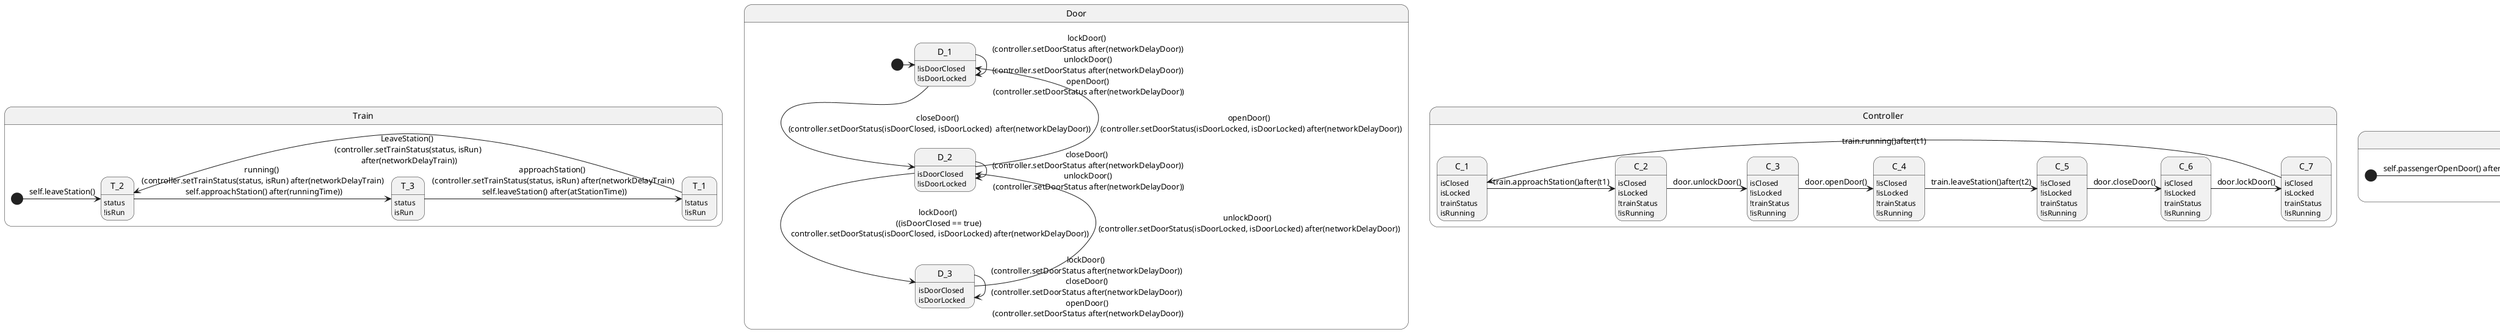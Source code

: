 @startuml
hide empty description

state Train{
state T_1 : !status
state T_1 : !isRun

state T_2 : status
state T_2 : !isRun

state T_3 : status
state T_3 : isRun


[*] -> T_2 : self.leaveStation()
T_1 -> T_2 : LeaveStation() \n (controller.setTrainStatus(status, isRun) \n after(networkDelayTrain))
T_2 -> T_3 : running() \n (controller.setTrainStatus(status, isRun) after(networkDelayTrain) \n self.approachStation() after(runningTime))
T_3 -> T_1 : approachStation() \n (controller.setTrainStatus(status, isRun) after(networkDelayTrain) \n self.leaveStation() after(atStationTime))
}

state Door{
state D_1 : !isDoorClosed
state D_1 : !isDoorLocked

state D_2 : isDoorClosed
state D_2 : !isDoorLocked

state D_3 : isDoorClosed
state D_3 : isDoorLocked

[*] -> D_1

D_1 -> D_1 : lockDoor() \n (controller.setDoorStatus after(networkDelayDoor)) \n unlockDoor() \n (controller.setDoorStatus after(networkDelayDoor)) \n openDoor() \n (controller.setDoorStatus after(networkDelayDoor))

D_1 --> D_2 : closeDoor() \n (controller.setDoorStatus(isDoorClosed, isDoorLocked)  after(networkDelayDoor))

D_2 --> D_1 : openDoor() \n (controller.setDoorStatus(isDoorLocked, isDoorLocked) after(networkDelayDoor))

D_2 -> D_2 : closeDoor() \n (controller.setDoorStatus after(networkDelayDoor)) \n unlockDoor() \n (controller.setDoorStatus after(networkDelayDoor))

D_2 --> D_3 : lockDoor() \n ((isDoorClosed == true) \n controller.setDoorStatus(isDoorClosed, isDoorLocked) after(networkDelayDoor))

D_3 -> D_3 : lockDoor() \n (controller.setDoorStatus after(networkDelayDoor)) \n closeDoor() \n (controller.setDoorStatus after(networkDelayDoor)) \n openDoor() \n (controller.setDoorStatus after(networkDelayDoor))

D_3 --> D_2 : unlockDoor() \n (controller.setDoorStatus(isDoorLocked, isDoorLocked) after(networkDelayDoor))
}

state Controller{
state C_1 : isClosed
state C_1 : isLocked
state C_1 : trainStatus
state C_1 : isRunning

state C_2 : isClosed
state C_2 : isLocked
state C_2 : !trainStatus
state C_2 : !isRunning

state C_3 : isClosed
state C_3 : !isLocked
state C_3 : !trainStatus
state C_3 : !isRunning

state C_4 : !isClosed
state C_4 : !isLocked
state C_4 : !trainStatus
state C_4 : !isRunning

state C_5 : !isClosed
state C_5 : !isLocked
state C_5 : trainStatus
state C_5 : !isRunning

state C_6 : isClosed
state C_6 : !isLocked
state C_6 : trainStatus
state C_6 : !isRunning

state C_7 : isClosed
state C_7 : isLocked
state C_7 : trainStatus
state C_7 : !isRunning

C_1 -> C_2 : train.approachStation()after(t1)
C_2 -> C_3 : door.unlockDoor()
C_3 -> C_4 : door.openDoor()
C_4 -> C_5 : train.leaveStation()after(t2)
C_5 -> C_6 : door.closeDoor()
C_6 -> C_7 : door.lockDoor()
C_7 -> C_1 : train.running()after(t1)
}

state Passanger{
state P : P

[*] -> P : self.passengerOpenDoor() after(passengerPeriod)
P -> P : passengerOpenDoor() \n (door.openDoor() \n self.passengerOpenDoor() after(passengerPeriod))
}
@enduml
